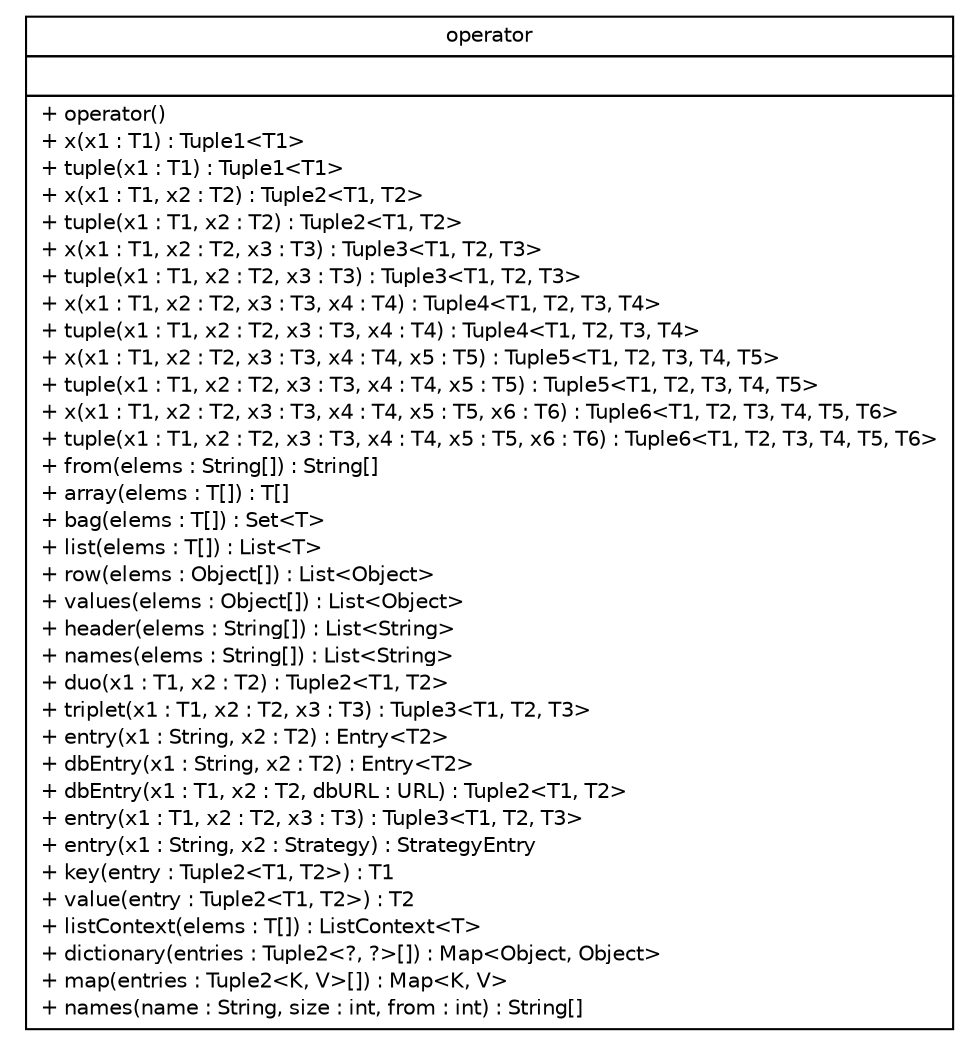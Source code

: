 #!/usr/local/bin/dot
#
# Class diagram 
# Generated by UMLGraph version R5_6 (http://www.umlgraph.org/)
#

digraph G {
	edge [fontname="Helvetica",fontsize=10,labelfontname="Helvetica",labelfontsize=10];
	node [fontname="Helvetica",fontsize=10,shape=plaintext];
	nodesep=0.25;
	ranksep=0.5;
	// sorcer.co.operator
	c33422 [label=<<table title="sorcer.co.operator" border="0" cellborder="1" cellspacing="0" cellpadding="2" port="p" href="./operator.html">
		<tr><td><table border="0" cellspacing="0" cellpadding="1">
<tr><td align="center" balign="center"> operator </td></tr>
		</table></td></tr>
		<tr><td><table border="0" cellspacing="0" cellpadding="1">
<tr><td align="left" balign="left">  </td></tr>
		</table></td></tr>
		<tr><td><table border="0" cellspacing="0" cellpadding="1">
<tr><td align="left" balign="left"> + operator() </td></tr>
<tr><td align="left" balign="left"> + x(x1 : T1) : Tuple1&lt;T1&gt; </td></tr>
<tr><td align="left" balign="left"> + tuple(x1 : T1) : Tuple1&lt;T1&gt; </td></tr>
<tr><td align="left" balign="left"> + x(x1 : T1, x2 : T2) : Tuple2&lt;T1, T2&gt; </td></tr>
<tr><td align="left" balign="left"> + tuple(x1 : T1, x2 : T2) : Tuple2&lt;T1, T2&gt; </td></tr>
<tr><td align="left" balign="left"> + x(x1 : T1, x2 : T2, x3 : T3) : Tuple3&lt;T1, T2, T3&gt; </td></tr>
<tr><td align="left" balign="left"> + tuple(x1 : T1, x2 : T2, x3 : T3) : Tuple3&lt;T1, T2, T3&gt; </td></tr>
<tr><td align="left" balign="left"> + x(x1 : T1, x2 : T2, x3 : T3, x4 : T4) : Tuple4&lt;T1, T2, T3, T4&gt; </td></tr>
<tr><td align="left" balign="left"> + tuple(x1 : T1, x2 : T2, x3 : T3, x4 : T4) : Tuple4&lt;T1, T2, T3, T4&gt; </td></tr>
<tr><td align="left" balign="left"> + x(x1 : T1, x2 : T2, x3 : T3, x4 : T4, x5 : T5) : Tuple5&lt;T1, T2, T3, T4, T5&gt; </td></tr>
<tr><td align="left" balign="left"> + tuple(x1 : T1, x2 : T2, x3 : T3, x4 : T4, x5 : T5) : Tuple5&lt;T1, T2, T3, T4, T5&gt; </td></tr>
<tr><td align="left" balign="left"> + x(x1 : T1, x2 : T2, x3 : T3, x4 : T4, x5 : T5, x6 : T6) : Tuple6&lt;T1, T2, T3, T4, T5, T6&gt; </td></tr>
<tr><td align="left" balign="left"> + tuple(x1 : T1, x2 : T2, x3 : T3, x4 : T4, x5 : T5, x6 : T6) : Tuple6&lt;T1, T2, T3, T4, T5, T6&gt; </td></tr>
<tr><td align="left" balign="left"> + from(elems : String[]) : String[] </td></tr>
<tr><td align="left" balign="left"> + array(elems : T[]) : T[] </td></tr>
<tr><td align="left" balign="left"> + bag(elems : T[]) : Set&lt;T&gt; </td></tr>
<tr><td align="left" balign="left"> + list(elems : T[]) : List&lt;T&gt; </td></tr>
<tr><td align="left" balign="left"> + row(elems : Object[]) : List&lt;Object&gt; </td></tr>
<tr><td align="left" balign="left"> + values(elems : Object[]) : List&lt;Object&gt; </td></tr>
<tr><td align="left" balign="left"> + header(elems : String[]) : List&lt;String&gt; </td></tr>
<tr><td align="left" balign="left"> + names(elems : String[]) : List&lt;String&gt; </td></tr>
<tr><td align="left" balign="left"> + duo(x1 : T1, x2 : T2) : Tuple2&lt;T1, T2&gt; </td></tr>
<tr><td align="left" balign="left"> + triplet(x1 : T1, x2 : T2, x3 : T3) : Tuple3&lt;T1, T2, T3&gt; </td></tr>
<tr><td align="left" balign="left"> + entry(x1 : String, x2 : T2) : Entry&lt;T2&gt; </td></tr>
<tr><td align="left" balign="left"> + dbEntry(x1 : String, x2 : T2) : Entry&lt;T2&gt; </td></tr>
<tr><td align="left" balign="left"> + dbEntry(x1 : T1, x2 : T2, dbURL : URL) : Tuple2&lt;T1, T2&gt; </td></tr>
<tr><td align="left" balign="left"> + entry(x1 : T1, x2 : T2, x3 : T3) : Tuple3&lt;T1, T2, T3&gt; </td></tr>
<tr><td align="left" balign="left"> + entry(x1 : String, x2 : Strategy) : StrategyEntry </td></tr>
<tr><td align="left" balign="left"> + key(entry : Tuple2&lt;T1, T2&gt;) : T1 </td></tr>
<tr><td align="left" balign="left"> + value(entry : Tuple2&lt;T1, T2&gt;) : T2 </td></tr>
<tr><td align="left" balign="left"> + listContext(elems : T[]) : ListContext&lt;T&gt; </td></tr>
<tr><td align="left" balign="left"> + dictionary(entries : Tuple2&lt;?, ?&gt;[]) : Map&lt;Object, Object&gt; </td></tr>
<tr><td align="left" balign="left"> + map(entries : Tuple2&lt;K, V&gt;[]) : Map&lt;K, V&gt; </td></tr>
<tr><td align="left" balign="left"> + names(name : String, size : int, from : int) : String[] </td></tr>
		</table></td></tr>
		</table>>, URL="./operator.html", fontname="Helvetica", fontcolor="black", fontsize=10.0];
}

